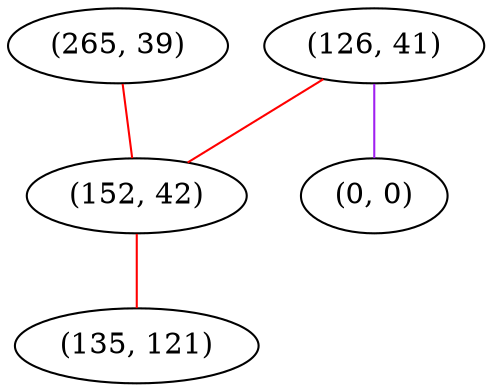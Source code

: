 graph "" {
"(126, 41)";
"(265, 39)";
"(152, 42)";
"(0, 0)";
"(135, 121)";
"(126, 41)" -- "(0, 0)"  [color=purple, key=0, weight=4];
"(126, 41)" -- "(152, 42)"  [color=red, key=0, weight=1];
"(265, 39)" -- "(152, 42)"  [color=red, key=0, weight=1];
"(152, 42)" -- "(135, 121)"  [color=red, key=0, weight=1];
}
